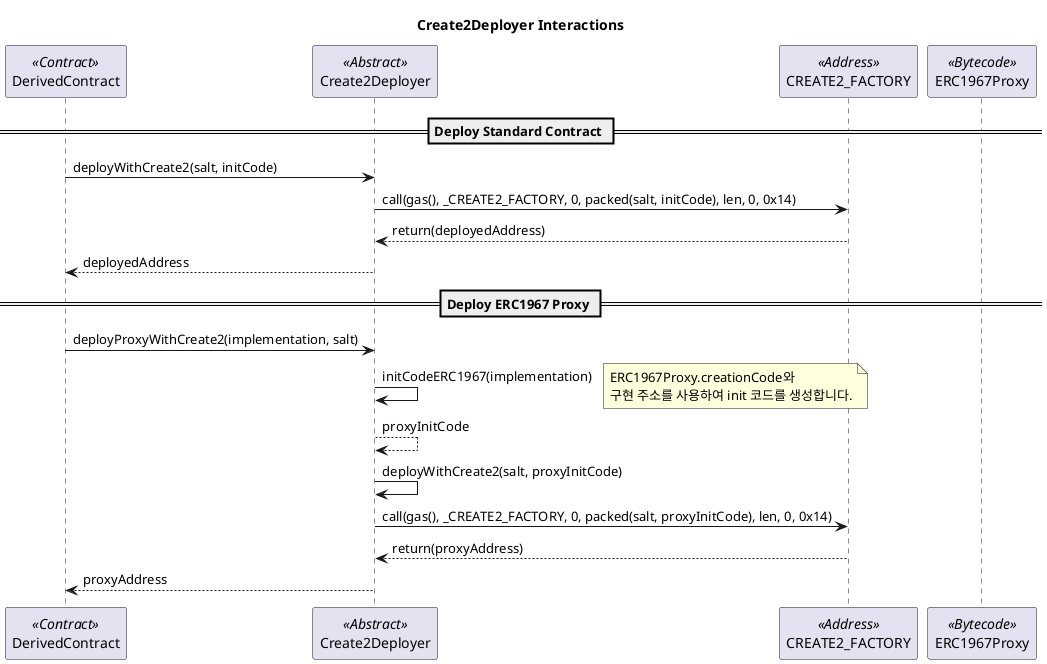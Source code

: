 @startuml Create2Deployer_Sequence
title Create2Deployer Interactions

participant DerivedContract <<Contract>>
participant Create2Deployer <<Abstract>>
participant CREATE2_FACTORY <<Address>>
participant ERC1967Proxy <<Bytecode>>

== Deploy Standard Contract ==
DerivedContract -> Create2Deployer: deployWithCreate2(salt, initCode)
Create2Deployer -> CREATE2_FACTORY: call(gas(), _CREATE2_FACTORY, 0, packed(salt, initCode), len, 0, 0x14)
CREATE2_FACTORY --> Create2Deployer: return(deployedAddress)
Create2Deployer --> DerivedContract: deployedAddress

== Deploy ERC1967 Proxy ==
DerivedContract -> Create2Deployer: deployProxyWithCreate2(implementation, salt)
Create2Deployer -> Create2Deployer: initCodeERC1967(implementation)
note right: ERC1967Proxy.creationCode와\n구현 주소를 사용하여 init 코드를 생성합니다.
Create2Deployer --> Create2Deployer: proxyInitCode
Create2Deployer -> Create2Deployer: deployWithCreate2(salt, proxyInitCode)
Create2Deployer -> CREATE2_FACTORY: call(gas(), _CREATE2_FACTORY, 0, packed(salt, proxyInitCode), len, 0, 0x14)
CREATE2_FACTORY --> Create2Deployer: return(proxyAddress)
Create2Deployer --> DerivedContract: proxyAddress

@enduml 